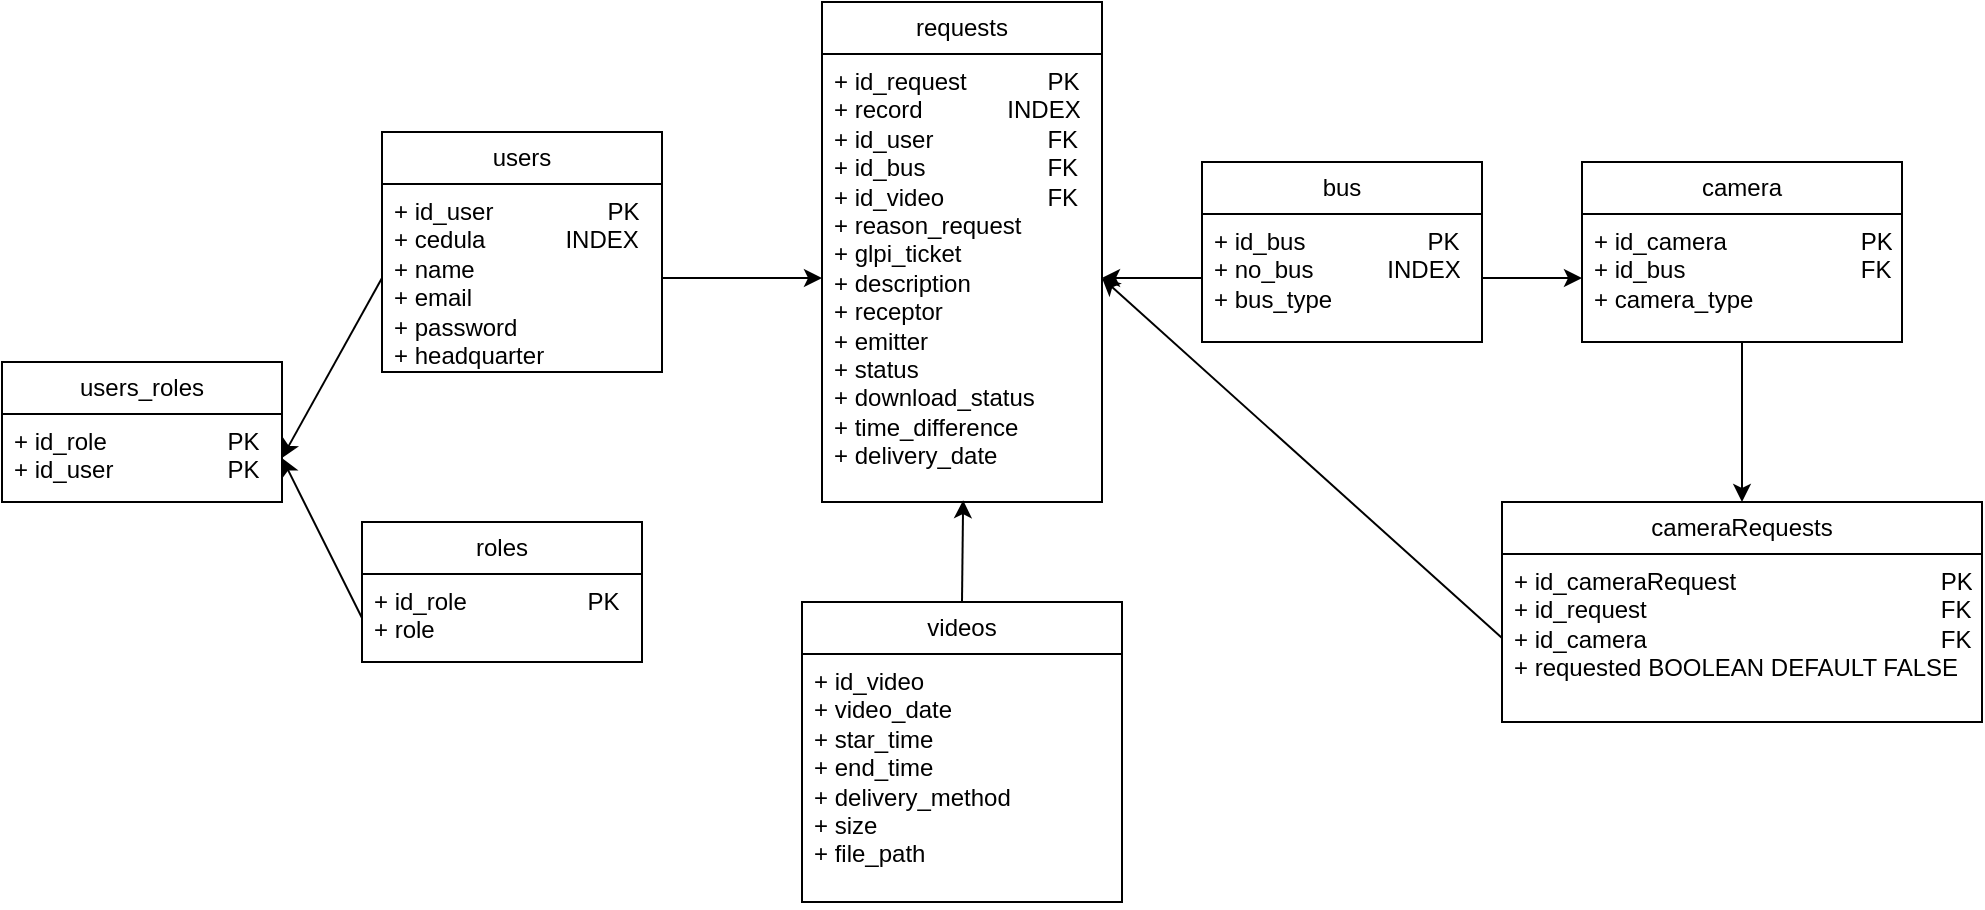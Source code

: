 <mxfile version="24.7.7" pages="2">
  <diagram name="Página-1" id="bzmOz15OdiIKFPxjTbM2">
    <mxGraphModel dx="1987" dy="467" grid="1" gridSize="10" guides="1" tooltips="1" connect="1" arrows="1" fold="1" page="1" pageScale="1" pageWidth="827" pageHeight="1169" math="0" shadow="0">
      <root>
        <mxCell id="0" />
        <mxCell id="1" parent="0" />
        <mxCell id="CSMJHs-UybCk0gYDNLTq-1" value="users" style="swimlane;fontStyle=0;childLayout=stackLayout;horizontal=1;startSize=26;fillColor=none;horizontalStack=0;resizeParent=1;resizeParentMax=0;resizeLast=0;collapsible=1;marginBottom=0;whiteSpace=wrap;html=1;" parent="1" vertex="1">
          <mxGeometry x="170" y="65" width="140" height="120" as="geometry" />
        </mxCell>
        <mxCell id="CSMJHs-UybCk0gYDNLTq-2" value="+ id_user&lt;span style=&quot;white-space: pre;&quot;&gt;&#x9;&lt;/span&gt;&lt;span style=&quot;white-space: pre;&quot;&gt;&#x9;&lt;/span&gt;&lt;span style=&quot;white-space: pre;&quot;&gt;&#x9;&lt;/span&gt;PK&lt;div&gt;+ cedula&amp;nbsp; &amp;nbsp; &amp;nbsp; &amp;nbsp; &amp;nbsp; &amp;nbsp; INDEX&lt;/div&gt;&lt;div&gt;+ name&lt;/div&gt;&lt;div&gt;+ email&lt;/div&gt;&lt;div&gt;+ password&lt;/div&gt;&lt;div&gt;+ headquarter&lt;/div&gt;" style="text;strokeColor=none;fillColor=none;align=left;verticalAlign=top;spacingLeft=4;spacingRight=4;overflow=hidden;rotatable=0;points=[[0,0.5],[1,0.5]];portConstraint=eastwest;whiteSpace=wrap;html=1;" parent="CSMJHs-UybCk0gYDNLTq-1" vertex="1">
          <mxGeometry y="26" width="140" height="94" as="geometry" />
        </mxCell>
        <mxCell id="CSMJHs-UybCk0gYDNLTq-5" value="requests" style="swimlane;fontStyle=0;childLayout=stackLayout;horizontal=1;startSize=26;fillColor=none;horizontalStack=0;resizeParent=1;resizeParentMax=0;resizeLast=0;collapsible=1;marginBottom=0;whiteSpace=wrap;html=1;" parent="1" vertex="1">
          <mxGeometry x="390" width="140" height="250" as="geometry" />
        </mxCell>
        <mxCell id="CSMJHs-UybCk0gYDNLTq-6" value="+ id_request&lt;span style=&quot;white-space: pre;&quot;&gt;&#x9;&lt;/span&gt;&lt;span style=&quot;white-space: pre;&quot;&gt;&#x9;&lt;/span&gt;PK&lt;div&gt;+ record&lt;span style=&quot;white-space: pre;&quot;&gt;&#x9;&lt;/span&gt;&lt;span style=&quot;white-space: pre;&quot;&gt;&#x9;&lt;/span&gt;&amp;nbsp; INDEX&lt;/div&gt;&lt;div&gt;+ id_user&lt;span style=&quot;white-space: pre;&quot;&gt;&#x9;&lt;/span&gt;&lt;span style=&quot;white-space: pre;&quot;&gt;&#x9;&lt;span style=&quot;white-space: pre;&quot;&gt;&#x9;&lt;/span&gt;&lt;/span&gt;FK&lt;/div&gt;&lt;div&gt;+ id_bus&lt;span style=&quot;white-space: pre;&quot;&gt;&#x9;&lt;/span&gt;&lt;span style=&quot;white-space: pre;&quot;&gt;&#x9;&lt;span style=&quot;white-space: pre;&quot;&gt;&#x9;&lt;/span&gt;&lt;/span&gt;FK&lt;/div&gt;&lt;div&gt;+ id_video&lt;span style=&quot;white-space: pre;&quot;&gt;&#x9;&lt;/span&gt;&lt;span style=&quot;white-space: pre;&quot;&gt;&#x9;&lt;/span&gt;FK&lt;/div&gt;&lt;div&gt;+ reason_request&lt;/div&gt;&lt;div&gt;+ glpi_ticket&lt;/div&gt;&lt;div&gt;+ description&lt;/div&gt;&lt;div&gt;+&amp;nbsp;receptor&lt;/div&gt;&lt;div&gt;+&amp;nbsp;emitter&lt;/div&gt;&lt;div&gt;+ status&lt;/div&gt;&lt;div&gt;+ download_status&lt;/div&gt;&lt;div&gt;+ time_difference&lt;/div&gt;&lt;div&gt;+ delivery_date&lt;/div&gt;&lt;div&gt;&lt;br&gt;&lt;/div&gt;" style="text;strokeColor=none;fillColor=none;align=left;verticalAlign=top;spacingLeft=4;spacingRight=4;overflow=hidden;rotatable=0;points=[[0,0.5],[1,0.5]];portConstraint=eastwest;whiteSpace=wrap;html=1;" parent="CSMJHs-UybCk0gYDNLTq-5" vertex="1">
          <mxGeometry y="26" width="140" height="224" as="geometry" />
        </mxCell>
        <mxCell id="HkIc03lKfePEvZy9-LNn-1" value="bus" style="swimlane;fontStyle=0;childLayout=stackLayout;horizontal=1;startSize=26;fillColor=none;horizontalStack=0;resizeParent=1;resizeParentMax=0;resizeLast=0;collapsible=1;marginBottom=0;whiteSpace=wrap;html=1;" parent="1" vertex="1">
          <mxGeometry x="580" y="80" width="140" height="90" as="geometry" />
        </mxCell>
        <mxCell id="HkIc03lKfePEvZy9-LNn-2" value="+ id_bus&lt;span style=&quot;white-space: pre;&quot;&gt;&#x9;&lt;/span&gt;&lt;span style=&quot;white-space: pre;&quot;&gt;&#x9;&lt;/span&gt;&lt;span style=&quot;white-space: pre;&quot;&gt;&#x9;&lt;/span&gt;PK&lt;div&gt;+ no_bus&lt;span style=&quot;white-space: pre;&quot;&gt;&#x9;&lt;/span&gt;&lt;span style=&quot;white-space: pre;&quot;&gt;&#x9;&lt;/span&gt;&amp;nbsp; INDEX&lt;/div&gt;&lt;div&gt;+ bus_type&lt;/div&gt;" style="text;strokeColor=none;fillColor=none;align=left;verticalAlign=top;spacingLeft=4;spacingRight=4;overflow=hidden;rotatable=0;points=[[0,0.5],[1,0.5]];portConstraint=eastwest;whiteSpace=wrap;html=1;" parent="HkIc03lKfePEvZy9-LNn-1" vertex="1">
          <mxGeometry y="26" width="140" height="64" as="geometry" />
        </mxCell>
        <mxCell id="HkIc03lKfePEvZy9-LNn-3" value="camera" style="swimlane;fontStyle=0;childLayout=stackLayout;horizontal=1;startSize=26;fillColor=none;horizontalStack=0;resizeParent=1;resizeParentMax=0;resizeLast=0;collapsible=1;marginBottom=0;whiteSpace=wrap;html=1;" parent="1" vertex="1">
          <mxGeometry x="770" y="80" width="160" height="90" as="geometry" />
        </mxCell>
        <mxCell id="HkIc03lKfePEvZy9-LNn-4" value="+ id_camera&lt;span style=&quot;white-space: pre;&quot;&gt;&#x9;&lt;/span&gt;&lt;span style=&quot;white-space: pre;&quot;&gt;&#x9;&lt;/span&gt;&lt;span style=&quot;white-space: pre;&quot;&gt;&#x9;&lt;/span&gt;PK&lt;div&gt;+ id_bus&lt;span style=&quot;white-space: pre;&quot;&gt;&#x9;&lt;/span&gt;&lt;span style=&quot;white-space: pre;&quot;&gt;&#x9;&lt;/span&gt;&lt;span style=&quot;white-space: pre;&quot;&gt;&#x9;&lt;/span&gt;&lt;span style=&quot;white-space: pre;&quot;&gt;&#x9;&lt;/span&gt;FK&lt;/div&gt;&lt;div&gt;+ camera_type&lt;/div&gt;" style="text;strokeColor=none;fillColor=none;align=left;verticalAlign=top;spacingLeft=4;spacingRight=4;overflow=hidden;rotatable=0;points=[[0,0.5],[1,0.5]];portConstraint=eastwest;whiteSpace=wrap;html=1;" parent="HkIc03lKfePEvZy9-LNn-3" vertex="1">
          <mxGeometry y="26" width="160" height="64" as="geometry" />
        </mxCell>
        <mxCell id="HkIc03lKfePEvZy9-LNn-5" value="videos" style="swimlane;fontStyle=0;childLayout=stackLayout;horizontal=1;startSize=26;fillColor=none;horizontalStack=0;resizeParent=1;resizeParentMax=0;resizeLast=0;collapsible=1;marginBottom=0;whiteSpace=wrap;html=1;" parent="1" vertex="1">
          <mxGeometry x="380" y="300" width="160" height="150" as="geometry" />
        </mxCell>
        <mxCell id="HkIc03lKfePEvZy9-LNn-6" value="+ id_video&lt;div&gt;+ video_date&lt;/div&gt;&lt;div&gt;+ star_time&lt;/div&gt;&lt;div&gt;+ end_time&lt;/div&gt;&lt;div&gt;+ delivery_method&lt;/div&gt;&lt;div&gt;+ size&lt;/div&gt;&lt;div&gt;+ file_path&lt;/div&gt;" style="text;strokeColor=none;fillColor=none;align=left;verticalAlign=top;spacingLeft=4;spacingRight=4;overflow=hidden;rotatable=0;points=[[0,0.5],[1,0.5]];portConstraint=eastwest;whiteSpace=wrap;html=1;" parent="HkIc03lKfePEvZy9-LNn-5" vertex="1">
          <mxGeometry y="26" width="160" height="124" as="geometry" />
        </mxCell>
        <mxCell id="HkIc03lKfePEvZy9-LNn-8" value="" style="endArrow=classic;html=1;rounded=0;exitX=0;exitY=0.5;exitDx=0;exitDy=0;entryX=1;entryY=0.5;entryDx=0;entryDy=0;" parent="1" source="HkIc03lKfePEvZy9-LNn-2" target="CSMJHs-UybCk0gYDNLTq-6" edge="1">
          <mxGeometry width="50" height="50" relative="1" as="geometry">
            <mxPoint x="650" y="330" as="sourcePoint" />
            <mxPoint x="700" y="280" as="targetPoint" />
          </mxGeometry>
        </mxCell>
        <mxCell id="HkIc03lKfePEvZy9-LNn-11" value="" style="endArrow=classic;html=1;rounded=0;exitX=1;exitY=0.5;exitDx=0;exitDy=0;entryX=0;entryY=0.5;entryDx=0;entryDy=0;" parent="1" source="CSMJHs-UybCk0gYDNLTq-2" target="CSMJHs-UybCk0gYDNLTq-6" edge="1">
          <mxGeometry width="50" height="50" relative="1" as="geometry">
            <mxPoint x="430" y="200" as="sourcePoint" />
            <mxPoint x="480" y="150" as="targetPoint" />
          </mxGeometry>
        </mxCell>
        <mxCell id="HkIc03lKfePEvZy9-LNn-13" value="" style="endArrow=classic;html=1;rounded=0;exitX=0.5;exitY=0;exitDx=0;exitDy=0;entryX=0.504;entryY=0.996;entryDx=0;entryDy=0;entryPerimeter=0;" parent="1" source="HkIc03lKfePEvZy9-LNn-5" target="CSMJHs-UybCk0gYDNLTq-6" edge="1">
          <mxGeometry width="50" height="50" relative="1" as="geometry">
            <mxPoint x="430" y="200" as="sourcePoint" />
            <mxPoint x="450" y="270" as="targetPoint" />
          </mxGeometry>
        </mxCell>
        <mxCell id="HkIc03lKfePEvZy9-LNn-14" value="" style="endArrow=classic;html=1;rounded=0;entryX=0;entryY=0.5;entryDx=0;entryDy=0;exitX=1;exitY=0.5;exitDx=0;exitDy=0;" parent="1" source="HkIc03lKfePEvZy9-LNn-2" target="HkIc03lKfePEvZy9-LNn-4" edge="1">
          <mxGeometry width="50" height="50" relative="1" as="geometry">
            <mxPoint x="480" y="190" as="sourcePoint" />
            <mxPoint x="530" y="140" as="targetPoint" />
          </mxGeometry>
        </mxCell>
        <mxCell id="Hc8orW0EMglDo2kkM_6p-1" value="cameraRequests" style="swimlane;fontStyle=0;childLayout=stackLayout;horizontal=1;startSize=26;fillColor=none;horizontalStack=0;resizeParent=1;resizeParentMax=0;resizeLast=0;collapsible=1;marginBottom=0;whiteSpace=wrap;html=1;" parent="1" vertex="1">
          <mxGeometry x="730" y="250" width="240" height="110" as="geometry" />
        </mxCell>
        <mxCell id="Hc8orW0EMglDo2kkM_6p-2" value="+ id_cameraRequest&lt;span style=&quot;white-space: pre;&quot;&gt;&#x9;&lt;span style=&quot;white-space: pre;&quot;&gt;&#x9;&lt;/span&gt;&lt;span style=&quot;white-space: pre;&quot;&gt;&#x9;&lt;/span&gt;&lt;span style=&quot;white-space: pre;&quot;&gt;&#x9;&lt;/span&gt;&lt;/span&gt;PK&lt;div&gt;+ id_request&lt;span style=&quot;white-space: pre;&quot;&gt;&#x9;&lt;/span&gt;&lt;span style=&quot;white-space: pre;&quot;&gt;&#x9;&lt;/span&gt;&lt;span style=&quot;white-space: pre;&quot;&gt;&#x9;&lt;span style=&quot;white-space: pre;&quot;&gt;&#x9;&lt;/span&gt;&lt;span style=&quot;white-space: pre;&quot;&gt;&#x9;&lt;/span&gt;&lt;span style=&quot;white-space: pre;&quot;&gt;&#x9;&lt;/span&gt;&lt;/span&gt;FK&lt;/div&gt;&lt;div&gt;+ id_camera&lt;span style=&quot;white-space: pre;&quot;&gt;&#x9;&lt;/span&gt;&lt;span style=&quot;white-space: pre;&quot;&gt;&#x9;&lt;/span&gt;&lt;span style=&quot;white-space: pre;&quot;&gt;&#x9;&lt;span style=&quot;white-space: pre;&quot;&gt;&#x9;&lt;/span&gt;&lt;span style=&quot;white-space: pre;&quot;&gt;&#x9;&lt;/span&gt;&lt;span style=&quot;white-space: pre;&quot;&gt;&#x9;&lt;/span&gt;&lt;/span&gt;FK&lt;br&gt;&lt;/div&gt;&lt;div&gt;+ requested &lt;span class=&quot;hljs-type&quot;&gt;BOOLEAN&amp;nbsp;&lt;/span&gt;&lt;span class=&quot;hljs-keyword&quot;&gt;DEFAULT&lt;/span&gt; &lt;span class=&quot;hljs-literal&quot;&gt;FALSE&lt;/span&gt;&lt;br&gt;&lt;/div&gt;" style="text;strokeColor=none;fillColor=none;align=left;verticalAlign=top;spacingLeft=4;spacingRight=4;overflow=hidden;rotatable=0;points=[[0,0.5],[1,0.5]];portConstraint=eastwest;whiteSpace=wrap;html=1;" parent="Hc8orW0EMglDo2kkM_6p-1" vertex="1">
          <mxGeometry y="26" width="240" height="84" as="geometry" />
        </mxCell>
        <mxCell id="Hc8orW0EMglDo2kkM_6p-3" value="" style="endArrow=classic;html=1;rounded=0;entryX=0.5;entryY=0;entryDx=0;entryDy=0;exitX=0.5;exitY=1;exitDx=0;exitDy=0;exitPerimeter=0;" parent="1" source="HkIc03lKfePEvZy9-LNn-4" target="Hc8orW0EMglDo2kkM_6p-1" edge="1">
          <mxGeometry width="50" height="50" relative="1" as="geometry">
            <mxPoint x="850" y="190" as="sourcePoint" />
            <mxPoint x="780" y="148" as="targetPoint" />
          </mxGeometry>
        </mxCell>
        <mxCell id="Hc8orW0EMglDo2kkM_6p-4" value="" style="endArrow=classic;html=1;rounded=0;entryX=1;entryY=0.5;entryDx=0;entryDy=0;exitX=0;exitY=0.5;exitDx=0;exitDy=0;" parent="1" source="Hc8orW0EMglDo2kkM_6p-2" target="CSMJHs-UybCk0gYDNLTq-6" edge="1">
          <mxGeometry width="50" height="50" relative="1" as="geometry">
            <mxPoint x="860" y="180" as="sourcePoint" />
            <mxPoint x="860" y="260" as="targetPoint" />
          </mxGeometry>
        </mxCell>
        <mxCell id="Fjn8aG-hJowfmNsnOHNE-1" value="roles" style="swimlane;fontStyle=0;childLayout=stackLayout;horizontal=1;startSize=26;fillColor=none;horizontalStack=0;resizeParent=1;resizeParentMax=0;resizeLast=0;collapsible=1;marginBottom=0;whiteSpace=wrap;html=1;" parent="1" vertex="1">
          <mxGeometry x="160" y="260" width="140" height="70" as="geometry" />
        </mxCell>
        <mxCell id="Fjn8aG-hJowfmNsnOHNE-2" value="+ id_role&lt;span style=&quot;white-space: pre;&quot;&gt;&#x9;&lt;/span&gt;&lt;span style=&quot;white-space: pre;&quot;&gt;&#x9;&lt;/span&gt;&lt;span style=&quot;white-space: pre;&quot;&gt;&#x9;&lt;/span&gt;PK&lt;div&gt;+ role&lt;br&gt;&lt;/div&gt;" style="text;strokeColor=none;fillColor=none;align=left;verticalAlign=top;spacingLeft=4;spacingRight=4;overflow=hidden;rotatable=0;points=[[0,0.5],[1,0.5]];portConstraint=eastwest;whiteSpace=wrap;html=1;" parent="Fjn8aG-hJowfmNsnOHNE-1" vertex="1">
          <mxGeometry y="26" width="140" height="44" as="geometry" />
        </mxCell>
        <mxCell id="Fjn8aG-hJowfmNsnOHNE-3" value="users_roles" style="swimlane;fontStyle=0;childLayout=stackLayout;horizontal=1;startSize=26;fillColor=none;horizontalStack=0;resizeParent=1;resizeParentMax=0;resizeLast=0;collapsible=1;marginBottom=0;whiteSpace=wrap;html=1;" parent="1" vertex="1">
          <mxGeometry x="-20" y="180" width="140" height="70" as="geometry" />
        </mxCell>
        <mxCell id="Fjn8aG-hJowfmNsnOHNE-4" value="+ id_role&lt;span style=&quot;white-space: pre;&quot;&gt;&#x9;&lt;/span&gt;&lt;span style=&quot;white-space: pre;&quot;&gt;&#x9;&lt;/span&gt;&lt;span style=&quot;white-space: pre;&quot;&gt;&#x9;&lt;/span&gt;PK&lt;div&gt;+ id_user&lt;span style=&quot;white-space: pre;&quot;&gt;&#x9;&lt;/span&gt;&lt;span style=&quot;white-space: pre;&quot;&gt;&#x9;&lt;/span&gt;&lt;span style=&quot;white-space: pre;&quot;&gt;&#x9;&lt;/span&gt;PK&lt;br&gt;&lt;/div&gt;" style="text;strokeColor=none;fillColor=none;align=left;verticalAlign=top;spacingLeft=4;spacingRight=4;overflow=hidden;rotatable=0;points=[[0,0.5],[1,0.5]];portConstraint=eastwest;whiteSpace=wrap;html=1;" parent="Fjn8aG-hJowfmNsnOHNE-3" vertex="1">
          <mxGeometry y="26" width="140" height="44" as="geometry" />
        </mxCell>
        <mxCell id="Fjn8aG-hJowfmNsnOHNE-5" value="" style="endArrow=classic;html=1;rounded=0;exitX=0;exitY=0.5;exitDx=0;exitDy=0;entryX=1;entryY=0.5;entryDx=0;entryDy=0;" parent="1" source="Fjn8aG-hJowfmNsnOHNE-2" target="Fjn8aG-hJowfmNsnOHNE-4" edge="1">
          <mxGeometry width="50" height="50" relative="1" as="geometry">
            <mxPoint x="320" y="148" as="sourcePoint" />
            <mxPoint x="400" y="148" as="targetPoint" />
          </mxGeometry>
        </mxCell>
        <mxCell id="Fjn8aG-hJowfmNsnOHNE-6" value="" style="endArrow=classic;html=1;rounded=0;exitX=0;exitY=0.5;exitDx=0;exitDy=0;entryX=1;entryY=0.5;entryDx=0;entryDy=0;" parent="1" source="CSMJHs-UybCk0gYDNLTq-2" target="Fjn8aG-hJowfmNsnOHNE-4" edge="1">
          <mxGeometry width="50" height="50" relative="1" as="geometry">
            <mxPoint x="170" y="318" as="sourcePoint" />
            <mxPoint x="130" y="238" as="targetPoint" />
          </mxGeometry>
        </mxCell>
      </root>
    </mxGraphModel>
  </diagram>
  <diagram id="rrvfTIkHF6q_k4EDH2F8" name="Página-2">
    <mxGraphModel dx="939" dy="378" grid="1" gridSize="10" guides="1" tooltips="1" connect="1" arrows="1" fold="1" page="1" pageScale="1" pageWidth="827" pageHeight="1169" math="0" shadow="0">
      <root>
        <mxCell id="0" />
        <mxCell id="1" parent="0" />
        <mxCell id="Oew_Sx50z2HTVWBSwtXO-1" value="&lt;font style=&quot;font-size: 14px;&quot;&gt;Se le pide una base de datos para guardar usuarios y sus mascotas&lt;br&gt;personas&lt;br&gt;- cedula, nombre, apellido, edad, ciudad&lt;/font&gt;&lt;div&gt;&lt;font style=&quot;font-size: 14px;&quot;&gt;mascotas&lt;br&gt;&lt;/font&gt;&lt;/div&gt;&lt;div&gt;&lt;font style=&quot;font-size: 14px;&quot;&gt;- nombre, edad, sexo, raza.&lt;/font&gt;&lt;/div&gt;" style="text;html=1;whiteSpace=wrap;overflow=hidden;rounded=0;" vertex="1" parent="1">
          <mxGeometry x="330" y="60" width="630" height="110" as="geometry" />
        </mxCell>
        <mxCell id="Px4XPMo7TP8S722l36lc-1" value="PERSONA" style="swimlane;fontStyle=0;childLayout=stackLayout;horizontal=1;startSize=20;fillColor=none;horizontalStack=0;resizeParent=1;resizeParentMax=0;resizeLast=0;collapsible=1;marginBottom=0;whiteSpace=wrap;html=1;" vertex="1" parent="1">
          <mxGeometry x="414" y="330" width="140" height="120" as="geometry" />
        </mxCell>
        <mxCell id="Px4XPMo7TP8S722l36lc-2" value="+ id_persona&lt;div&gt;+ cedula&lt;/div&gt;&lt;div&gt;+ nombre&lt;/div&gt;&lt;div&gt;+ apellido&lt;/div&gt;&lt;div&gt;+ edad&lt;/div&gt;&lt;div&gt;+ciudad&lt;/div&gt;" style="text;strokeColor=none;fillColor=none;align=left;verticalAlign=top;spacingLeft=4;spacingRight=4;overflow=hidden;rotatable=0;points=[[0,0.5],[1,0.5]];portConstraint=eastwest;whiteSpace=wrap;html=1;" vertex="1" parent="Px4XPMo7TP8S722l36lc-1">
          <mxGeometry y="20" width="140" height="100" as="geometry" />
        </mxCell>
        <mxCell id="Px4XPMo7TP8S722l36lc-5" value="MASCOTA" style="swimlane;fontStyle=0;childLayout=stackLayout;horizontal=1;startSize=20;fillColor=none;horizontalStack=0;resizeParent=1;resizeParentMax=0;resizeLast=0;collapsible=1;marginBottom=0;whiteSpace=wrap;html=1;" vertex="1" parent="1">
          <mxGeometry x="630" y="330" width="140" height="160" as="geometry" />
        </mxCell>
        <mxCell id="Px4XPMo7TP8S722l36lc-6" value="+ id_mascota&lt;div&gt;+ id_persona&lt;br&gt;&lt;div&gt;+nombre&lt;/div&gt;&lt;div&gt;+ edad&lt;/div&gt;&lt;div&gt;+ sexo&lt;/div&gt;&lt;div&gt;+ raza&lt;/div&gt;&lt;/div&gt;&lt;div&gt;+ fecha nacimiento&lt;/div&gt;&lt;div&gt;+ esterilizado&lt;/div&gt;" style="text;strokeColor=none;fillColor=none;align=left;verticalAlign=top;spacingLeft=4;spacingRight=4;overflow=hidden;rotatable=0;points=[[0,0.5],[1,0.5]];portConstraint=eastwest;whiteSpace=wrap;html=1;" vertex="1" parent="Px4XPMo7TP8S722l36lc-5">
          <mxGeometry y="20" width="140" height="140" as="geometry" />
        </mxCell>
        <mxCell id="Px4XPMo7TP8S722l36lc-7" value="" style="endArrow=classic;html=1;rounded=0;entryX=0;entryY=0.5;entryDx=0;entryDy=0;exitX=1;exitY=0.5;exitDx=0;exitDy=0;" edge="1" parent="1" source="Px4XPMo7TP8S722l36lc-2" target="Px4XPMo7TP8S722l36lc-6">
          <mxGeometry width="50" height="50" relative="1" as="geometry">
            <mxPoint x="550" y="200" as="sourcePoint" />
            <mxPoint x="440" y="210" as="targetPoint" />
          </mxGeometry>
        </mxCell>
      </root>
    </mxGraphModel>
  </diagram>
</mxfile>
